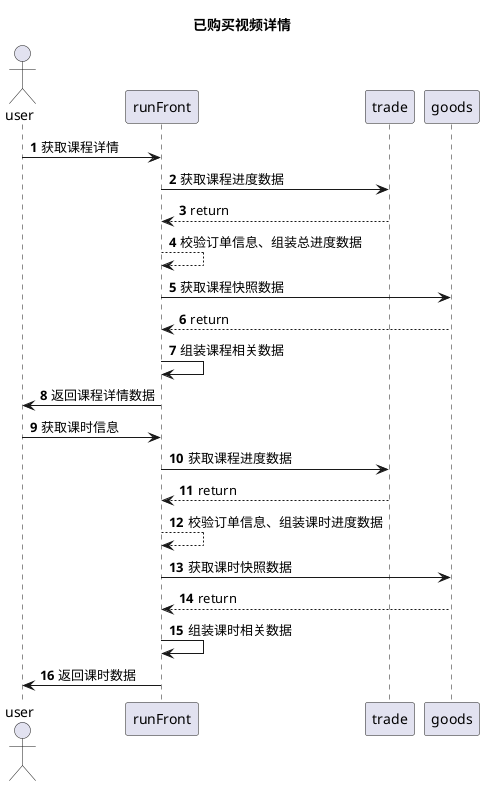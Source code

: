 @startuml
'https://plantuml.com/sequence-diagram

title 已购买视频详情
autonumber
actor user
user -> runFront: 获取课程详情
runFront -> trade: 获取课程进度数据
trade --> runFront: return
runFront --> runFront: 校验订单信息、组装总进度数据
runFront -> goods: 获取课程快照数据
goods --> runFront: return
runFront -> runFront: 组装课程相关数据
runFront -> user: 返回课程详情数据

user -> runFront: 获取课时信息
runFront -> trade: 获取课程进度数据
trade --> runFront: return
runFront --> runFront: 校验订单信息、组装课时进度数据
runFront -> goods: 获取课时快照数据
goods --> runFront: return
runFront -> runFront: 组装课时相关数据
runFront -> user: 返回课时数据
@enduml